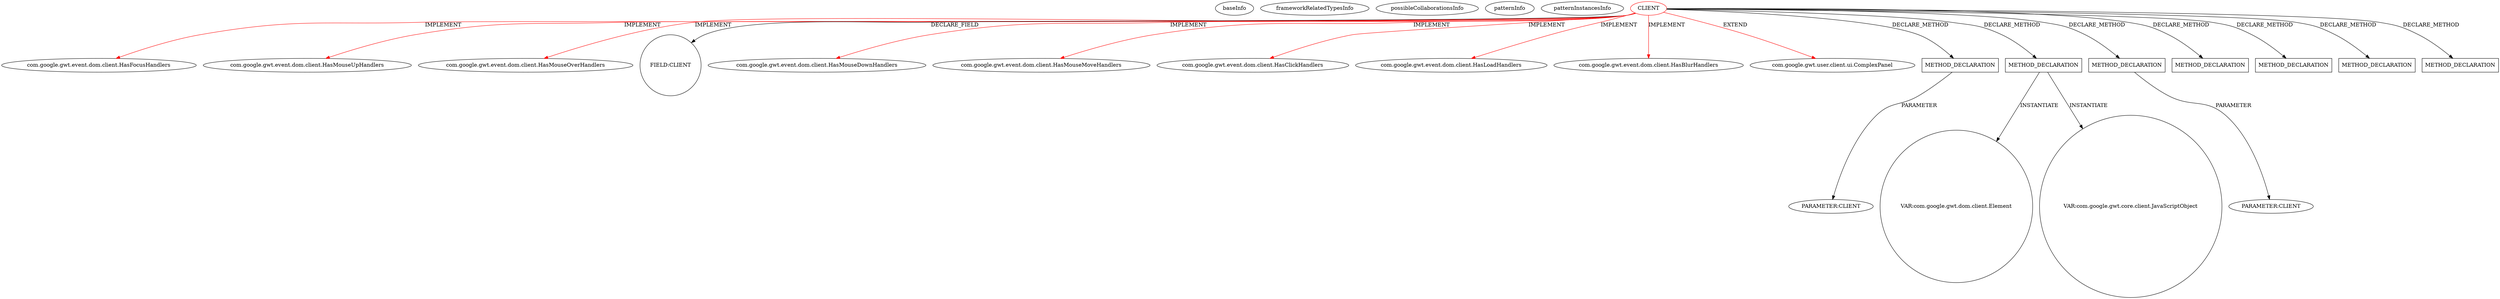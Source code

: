digraph {
baseInfo[graphId=603,category="pattern",isAnonymous=false,possibleRelation=false]
frameworkRelatedTypesInfo[0="com.google.gwt.event.dom.client.HasMouseUpHandlers",1="com.google.gwt.event.dom.client.HasBlurHandlers",2="com.google.gwt.event.dom.client.HasMouseMoveHandlers",3="com.google.gwt.user.client.ui.ComplexPanel",4="com.google.gwt.event.dom.client.HasClickHandlers",5="com.google.gwt.event.dom.client.HasMouseDownHandlers",6="com.google.gwt.event.dom.client.HasLoadHandlers",7="com.google.gwt.event.dom.client.HasFocusHandlers",8="com.google.gwt.event.dom.client.HasMouseOverHandlers"]
possibleCollaborationsInfo[]
patternInfo[frequency=3.0,patternRootClient=0]
patternInstancesInfo[0="mguiral-GwtSvgLib~/mguiral-GwtSvgLib/GwtSvgLib-master/src/gwt/html5/svg/client/user/ui/SVGTextContentWidget.java~SVGTextContentWidget~3987",1="mguiral-GwtSvgLib~/mguiral-GwtSvgLib/GwtSvgLib-master/src/gwt/html5/svg/client/user/ui/SVGGraphicalWidget.java~SVGGraphicalWidget~3974",2="mguiral-GwtSvgLib~/mguiral-GwtSvgLib/GwtSvgLib-master/src/gwt/html5/svg/client/user/ui/SVGSwitchWidget.java~SVGSwitchWidget~4001"]
2[label="com.google.gwt.event.dom.client.HasFocusHandlers",vertexType="FRAMEWORK_INTERFACE_TYPE",isFrameworkType=false]
0[label="CLIENT",vertexType="ROOT_CLIENT_CLASS_DECLARATION",isFrameworkType=false,color=red]
6[label="com.google.gwt.event.dom.client.HasMouseUpHandlers",vertexType="FRAMEWORK_INTERFACE_TYPE",isFrameworkType=false]
7[label="com.google.gwt.event.dom.client.HasMouseOverHandlers",vertexType="FRAMEWORK_INTERFACE_TYPE",isFrameworkType=false]
11[label="FIELD:CLIENT",vertexType="FIELD_DECLARATION",isFrameworkType=false,shape=circle]
5[label="com.google.gwt.event.dom.client.HasMouseDownHandlers",vertexType="FRAMEWORK_INTERFACE_TYPE",isFrameworkType=false]
8[label="com.google.gwt.event.dom.client.HasMouseMoveHandlers",vertexType="FRAMEWORK_INTERFACE_TYPE",isFrameworkType=false]
4[label="com.google.gwt.event.dom.client.HasClickHandlers",vertexType="FRAMEWORK_INTERFACE_TYPE",isFrameworkType=false]
10[label="com.google.gwt.event.dom.client.HasLoadHandlers",vertexType="FRAMEWORK_INTERFACE_TYPE",isFrameworkType=false]
3[label="com.google.gwt.event.dom.client.HasBlurHandlers",vertexType="FRAMEWORK_INTERFACE_TYPE",isFrameworkType=false]
1[label="com.google.gwt.user.client.ui.ComplexPanel",vertexType="FRAMEWORK_CLASS_TYPE",isFrameworkType=false]
42[label="METHOD_DECLARATION",vertexType="CLIENT_METHOD_DECLARATION",isFrameworkType=false,shape=box]
43[label="PARAMETER:CLIENT",vertexType="PARAMETER_DECLARATION",isFrameworkType=false]
60[label="METHOD_DECLARATION",vertexType="CLIENT_METHOD_DECLARATION",isFrameworkType=false,shape=box]
66[label="VAR:com.google.gwt.dom.client.Element",vertexType="VARIABLE_EXPRESION",isFrameworkType=false,shape=circle]
63[label="VAR:com.google.gwt.core.client.JavaScriptObject",vertexType="VARIABLE_EXPRESION",isFrameworkType=false,shape=circle]
20[label="METHOD_DECLARATION",vertexType="CLIENT_METHOD_DECLARATION",isFrameworkType=false,shape=box]
21[label="PARAMETER:CLIENT",vertexType="PARAMETER_DECLARATION",isFrameworkType=false]
58[label="METHOD_DECLARATION",vertexType="CLIENT_METHOD_DECLARATION",isFrameworkType=false,shape=box]
53[label="METHOD_DECLARATION",vertexType="CLIENT_METHOD_DECLARATION",isFrameworkType=false,shape=box]
25[label="METHOD_DECLARATION",vertexType="CLIENT_METHOD_DECLARATION",isFrameworkType=false,shape=box]
30[label="METHOD_DECLARATION",vertexType="CLIENT_METHOD_DECLARATION",isFrameworkType=false,shape=box]
0->11[label="DECLARE_FIELD"]
60->63[label="INSTANTIATE"]
0->6[label="IMPLEMENT",color=red]
20->21[label="PARAMETER"]
0->30[label="DECLARE_METHOD"]
0->3[label="IMPLEMENT",color=red]
0->8[label="IMPLEMENT",color=red]
0->1[label="EXTEND",color=red]
0->4[label="IMPLEMENT",color=red]
60->66[label="INSTANTIATE"]
0->5[label="IMPLEMENT",color=red]
0->60[label="DECLARE_METHOD"]
0->10[label="IMPLEMENT",color=red]
0->42[label="DECLARE_METHOD"]
42->43[label="PARAMETER"]
0->58[label="DECLARE_METHOD"]
0->2[label="IMPLEMENT",color=red]
0->25[label="DECLARE_METHOD"]
0->53[label="DECLARE_METHOD"]
0->7[label="IMPLEMENT",color=red]
0->20[label="DECLARE_METHOD"]
}

